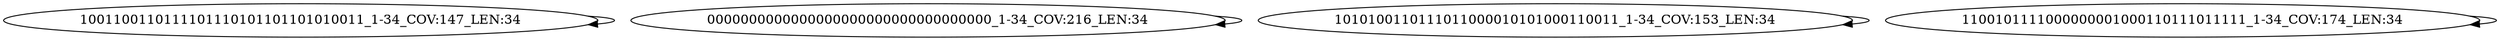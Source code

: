 digraph G {
    "1001100110111101110101101101010011_1-34_COV:147_LEN:34" -> "1001100110111101110101101101010011_1-34_COV:147_LEN:34";
    "0000000000000000000000000000000000_1-34_COV:216_LEN:34" -> "0000000000000000000000000000000000_1-34_COV:216_LEN:34";
    "1010100110111011000010101000110011_1-34_COV:153_LEN:34" -> "1010100110111011000010101000110011_1-34_COV:153_LEN:34";
    "1100101111000000001000110111011111_1-34_COV:174_LEN:34" -> "1100101111000000001000110111011111_1-34_COV:174_LEN:34";
}
